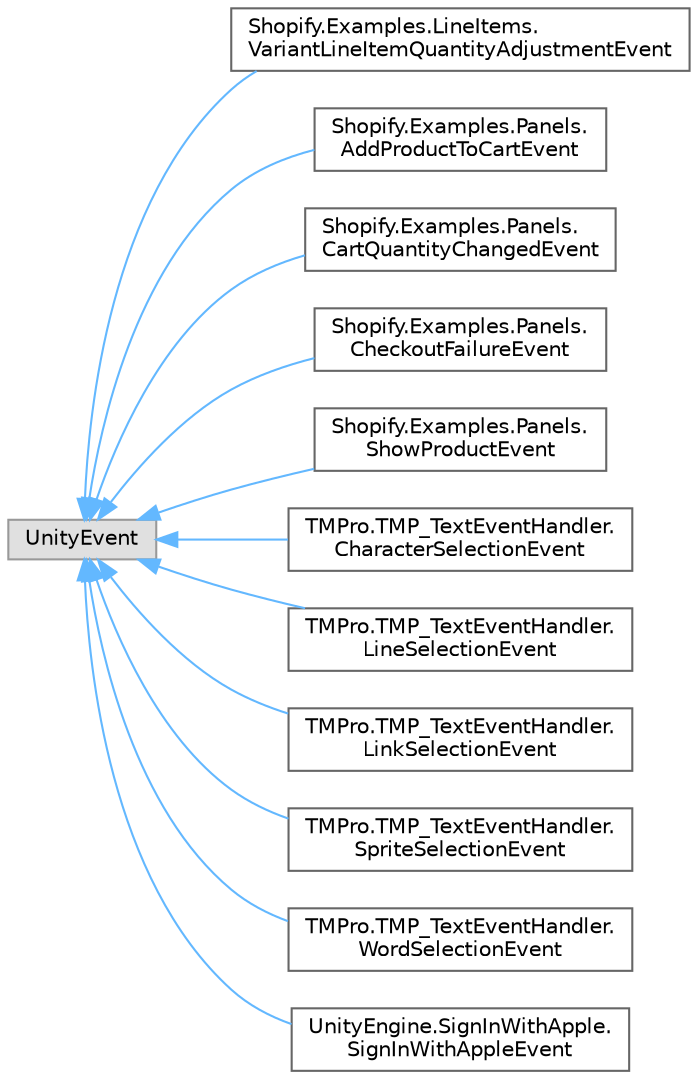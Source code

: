 digraph "Graphical Class Hierarchy"
{
 // LATEX_PDF_SIZE
  bgcolor="transparent";
  edge [fontname=Helvetica,fontsize=10,labelfontname=Helvetica,labelfontsize=10];
  node [fontname=Helvetica,fontsize=10,shape=box,height=0.2,width=0.4];
  rankdir="LR";
  Node0 [id="Node000000",label="UnityEvent",height=0.2,width=0.4,color="grey60", fillcolor="#E0E0E0", style="filled",tooltip=" "];
  Node0 -> Node1 [id="edge525_Node000000_Node000001",dir="back",color="steelblue1",style="solid",tooltip=" "];
  Node1 [id="Node000001",label="Shopify.Examples.LineItems.\lVariantLineItemQuantityAdjustmentEvent",height=0.2,width=0.4,color="grey40", fillcolor="white", style="filled",URL="$class_shopify_1_1_examples_1_1_line_items_1_1_variant_line_item_quantity_adjustment_event.html",tooltip=" "];
  Node0 -> Node2 [id="edge526_Node000000_Node000002",dir="back",color="steelblue1",style="solid",tooltip=" "];
  Node2 [id="Node000002",label="Shopify.Examples.Panels.\lAddProductToCartEvent",height=0.2,width=0.4,color="grey40", fillcolor="white", style="filled",URL="$class_shopify_1_1_examples_1_1_panels_1_1_add_product_to_cart_event.html",tooltip=" "];
  Node0 -> Node3 [id="edge527_Node000000_Node000003",dir="back",color="steelblue1",style="solid",tooltip=" "];
  Node3 [id="Node000003",label="Shopify.Examples.Panels.\lCartQuantityChangedEvent",height=0.2,width=0.4,color="grey40", fillcolor="white", style="filled",URL="$class_shopify_1_1_examples_1_1_panels_1_1_cart_quantity_changed_event.html",tooltip=" "];
  Node0 -> Node4 [id="edge528_Node000000_Node000004",dir="back",color="steelblue1",style="solid",tooltip=" "];
  Node4 [id="Node000004",label="Shopify.Examples.Panels.\lCheckoutFailureEvent",height=0.2,width=0.4,color="grey40", fillcolor="white", style="filled",URL="$class_shopify_1_1_examples_1_1_panels_1_1_checkout_failure_event.html",tooltip=" "];
  Node0 -> Node5 [id="edge529_Node000000_Node000005",dir="back",color="steelblue1",style="solid",tooltip=" "];
  Node5 [id="Node000005",label="Shopify.Examples.Panels.\lShowProductEvent",height=0.2,width=0.4,color="grey40", fillcolor="white", style="filled",URL="$class_shopify_1_1_examples_1_1_panels_1_1_show_product_event.html",tooltip=" "];
  Node0 -> Node6 [id="edge530_Node000000_Node000006",dir="back",color="steelblue1",style="solid",tooltip=" "];
  Node6 [id="Node000006",label="TMPro.TMP_TextEventHandler.\lCharacterSelectionEvent",height=0.2,width=0.4,color="grey40", fillcolor="white", style="filled",URL="$class_t_m_pro_1_1_t_m_p___text_event_handler_1_1_character_selection_event.html",tooltip=" "];
  Node0 -> Node7 [id="edge531_Node000000_Node000007",dir="back",color="steelblue1",style="solid",tooltip=" "];
  Node7 [id="Node000007",label="TMPro.TMP_TextEventHandler.\lLineSelectionEvent",height=0.2,width=0.4,color="grey40", fillcolor="white", style="filled",URL="$class_t_m_pro_1_1_t_m_p___text_event_handler_1_1_line_selection_event.html",tooltip=" "];
  Node0 -> Node8 [id="edge532_Node000000_Node000008",dir="back",color="steelblue1",style="solid",tooltip=" "];
  Node8 [id="Node000008",label="TMPro.TMP_TextEventHandler.\lLinkSelectionEvent",height=0.2,width=0.4,color="grey40", fillcolor="white", style="filled",URL="$class_t_m_pro_1_1_t_m_p___text_event_handler_1_1_link_selection_event.html",tooltip=" "];
  Node0 -> Node9 [id="edge533_Node000000_Node000009",dir="back",color="steelblue1",style="solid",tooltip=" "];
  Node9 [id="Node000009",label="TMPro.TMP_TextEventHandler.\lSpriteSelectionEvent",height=0.2,width=0.4,color="grey40", fillcolor="white", style="filled",URL="$class_t_m_pro_1_1_t_m_p___text_event_handler_1_1_sprite_selection_event.html",tooltip=" "];
  Node0 -> Node10 [id="edge534_Node000000_Node000010",dir="back",color="steelblue1",style="solid",tooltip=" "];
  Node10 [id="Node000010",label="TMPro.TMP_TextEventHandler.\lWordSelectionEvent",height=0.2,width=0.4,color="grey40", fillcolor="white", style="filled",URL="$class_t_m_pro_1_1_t_m_p___text_event_handler_1_1_word_selection_event.html",tooltip=" "];
  Node0 -> Node11 [id="edge535_Node000000_Node000011",dir="back",color="steelblue1",style="solid",tooltip=" "];
  Node11 [id="Node000011",label="UnityEngine.SignInWithApple.\lSignInWithAppleEvent",height=0.2,width=0.4,color="grey40", fillcolor="white", style="filled",URL="$class_unity_engine_1_1_sign_in_with_apple_1_1_sign_in_with_apple_event.html",tooltip=" "];
}
